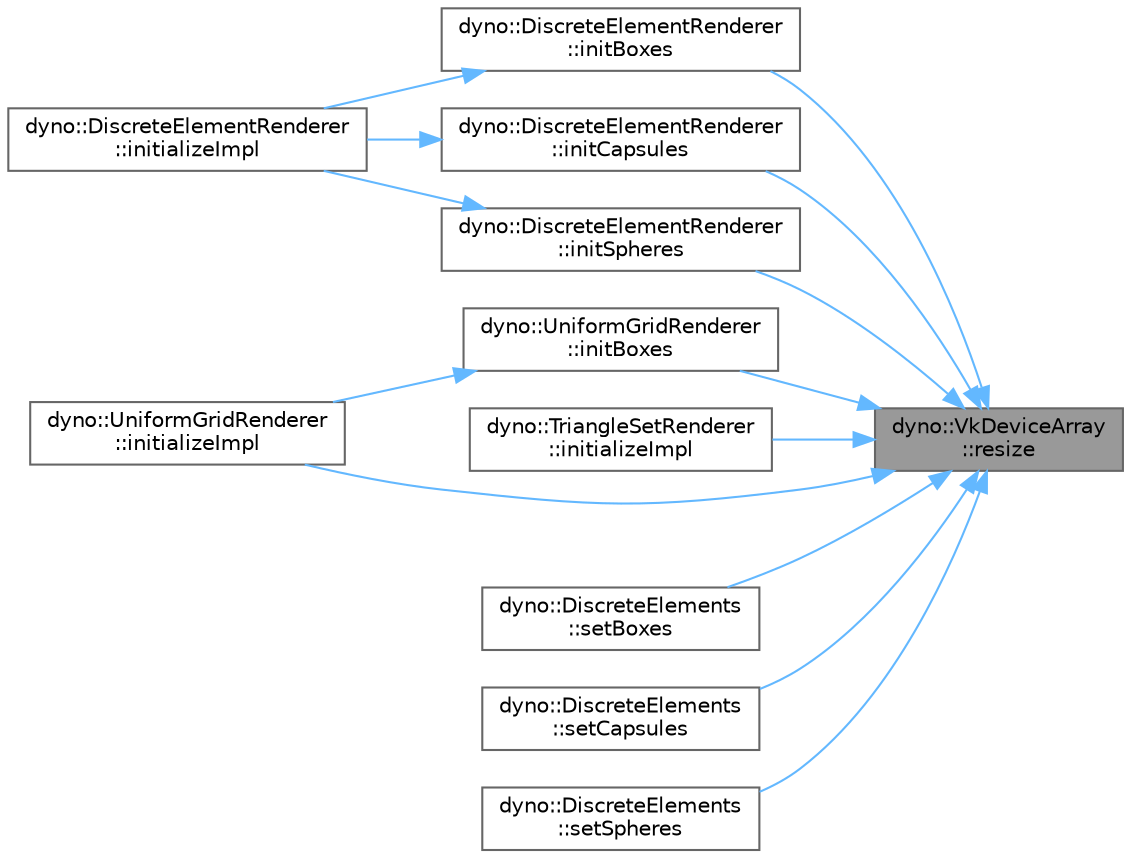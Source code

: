 digraph "dyno::VkDeviceArray::resize"
{
 // LATEX_PDF_SIZE
  bgcolor="transparent";
  edge [fontname=Helvetica,fontsize=10,labelfontname=Helvetica,labelfontsize=10];
  node [fontname=Helvetica,fontsize=10,shape=box,height=0.2,width=0.4];
  rankdir="RL";
  Node1 [id="Node000001",label="dyno::VkDeviceArray\l::resize",height=0.2,width=0.4,color="gray40", fillcolor="grey60", style="filled", fontcolor="black",tooltip=" "];
  Node1 -> Node2 [id="edge1_Node000001_Node000002",dir="back",color="steelblue1",style="solid",tooltip=" "];
  Node2 [id="Node000002",label="dyno::DiscreteElementRenderer\l::initBoxes",height=0.2,width=0.4,color="grey40", fillcolor="white", style="filled",URL="$classdyno_1_1_discrete_element_renderer.html#a237d475786bf5c195ae5629681cee7c5",tooltip=" "];
  Node2 -> Node3 [id="edge2_Node000002_Node000003",dir="back",color="steelblue1",style="solid",tooltip=" "];
  Node3 [id="Node000003",label="dyno::DiscreteElementRenderer\l::initializeImpl",height=0.2,width=0.4,color="grey40", fillcolor="white", style="filled",URL="$classdyno_1_1_discrete_element_renderer.html#a0a11859b38532c52718450df80b3fdf1",tooltip=" "];
  Node1 -> Node4 [id="edge3_Node000001_Node000004",dir="back",color="steelblue1",style="solid",tooltip=" "];
  Node4 [id="Node000004",label="dyno::UniformGridRenderer\l::initBoxes",height=0.2,width=0.4,color="grey40", fillcolor="white", style="filled",URL="$classdyno_1_1_uniform_grid_renderer.html#abef50f9c359af5c060cc29dfc3e6ffd6",tooltip=" "];
  Node4 -> Node5 [id="edge4_Node000004_Node000005",dir="back",color="steelblue1",style="solid",tooltip=" "];
  Node5 [id="Node000005",label="dyno::UniformGridRenderer\l::initializeImpl",height=0.2,width=0.4,color="grey40", fillcolor="white", style="filled",URL="$classdyno_1_1_uniform_grid_renderer.html#ab184d2155c82a06f02d53d926d26a320",tooltip=" "];
  Node1 -> Node6 [id="edge5_Node000001_Node000006",dir="back",color="steelblue1",style="solid",tooltip=" "];
  Node6 [id="Node000006",label="dyno::DiscreteElementRenderer\l::initCapsules",height=0.2,width=0.4,color="grey40", fillcolor="white", style="filled",URL="$classdyno_1_1_discrete_element_renderer.html#abecf6640e344015568c027e20dd9d8d9",tooltip=" "];
  Node6 -> Node3 [id="edge6_Node000006_Node000003",dir="back",color="steelblue1",style="solid",tooltip=" "];
  Node1 -> Node7 [id="edge7_Node000001_Node000007",dir="back",color="steelblue1",style="solid",tooltip=" "];
  Node7 [id="Node000007",label="dyno::TriangleSetRenderer\l::initializeImpl",height=0.2,width=0.4,color="grey40", fillcolor="white", style="filled",URL="$classdyno_1_1_triangle_set_renderer.html#a8f6938982936894538a2b36e2eb008a6",tooltip=" "];
  Node1 -> Node5 [id="edge8_Node000001_Node000005",dir="back",color="steelblue1",style="solid",tooltip=" "];
  Node1 -> Node8 [id="edge9_Node000001_Node000008",dir="back",color="steelblue1",style="solid",tooltip=" "];
  Node8 [id="Node000008",label="dyno::DiscreteElementRenderer\l::initSpheres",height=0.2,width=0.4,color="grey40", fillcolor="white", style="filled",URL="$classdyno_1_1_discrete_element_renderer.html#a87527d5bea5642a3c7f62af4a3bb068a",tooltip=" "];
  Node8 -> Node3 [id="edge10_Node000008_Node000003",dir="back",color="steelblue1",style="solid",tooltip=" "];
  Node1 -> Node9 [id="edge11_Node000001_Node000009",dir="back",color="steelblue1",style="solid",tooltip=" "];
  Node9 [id="Node000009",label="dyno::DiscreteElements\l::setBoxes",height=0.2,width=0.4,color="grey40", fillcolor="white", style="filled",URL="$classdyno_1_1_discrete_elements.html#ad6c32cb8a4783396f127c3109f481168",tooltip=" "];
  Node1 -> Node10 [id="edge12_Node000001_Node000010",dir="back",color="steelblue1",style="solid",tooltip=" "];
  Node10 [id="Node000010",label="dyno::DiscreteElements\l::setCapsules",height=0.2,width=0.4,color="grey40", fillcolor="white", style="filled",URL="$classdyno_1_1_discrete_elements.html#a559316b056c72c62c87db6ce6cb1effa",tooltip=" "];
  Node1 -> Node11 [id="edge13_Node000001_Node000011",dir="back",color="steelblue1",style="solid",tooltip=" "];
  Node11 [id="Node000011",label="dyno::DiscreteElements\l::setSpheres",height=0.2,width=0.4,color="grey40", fillcolor="white", style="filled",URL="$classdyno_1_1_discrete_elements.html#acf0de44792d1cb8f8c577c5d432863ea",tooltip=" "];
}
